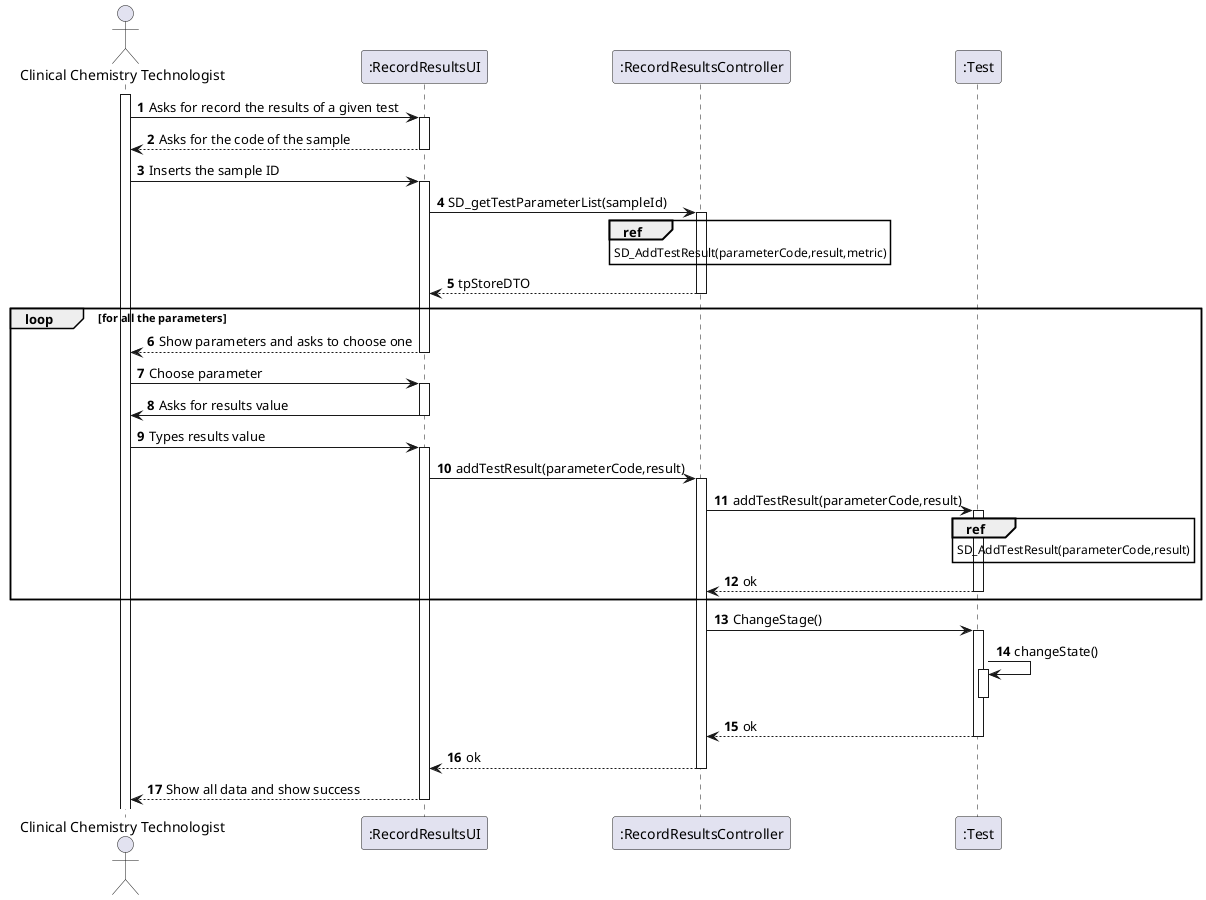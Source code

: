 @startuml
autonumber
actor "Clinical Chemistry Technologist" as cct
participant ":RecordResultsUI" as UI
participant ":RecordResultsController" as ctrl
participant ":Test" as Test

activate cct
cct -> UI: Asks for record the results of a given test
activate UI
UI --> cct: Asks for the code of the sample
deactivate UI
cct -> UI: Inserts the sample ID
activate UI
UI -> ctrl: SD_getTestParameterList(sampleId)
ref over ctrl: SD_AddTestResult(parameterCode,result,metric)
activate ctrl
ctrl --> UI: tpStoreDTO
deactivate ctrl
loop for all the parameters
    UI --> cct: Show parameters and asks to choose one
    deactivate UI
    cct -> UI: Choose parameter
    activate UI
    UI -> cct: Asks for results value
    deactivate UI
    cct -> UI: Types results value
    activate UI

    UI -> ctrl: addTestResult(parameterCode,result)
    activate ctrl
    ctrl -> Test: addTestResult(parameterCode,result)
    activate Test
    ref over Test : SD_AddTestResult(parameterCode,result)
    Test --> ctrl : ok
    deactivate Test

end
ctrl -> Test: ChangeStage()
activate Test
Test -> Test: changeState()
activate Test
deactivate
Test --> ctrl: ok
deactivate
ctrl --> UI : ok
deactivate ctrl


UI --> cct: Show all data and show success
deactivate UI




@enduml